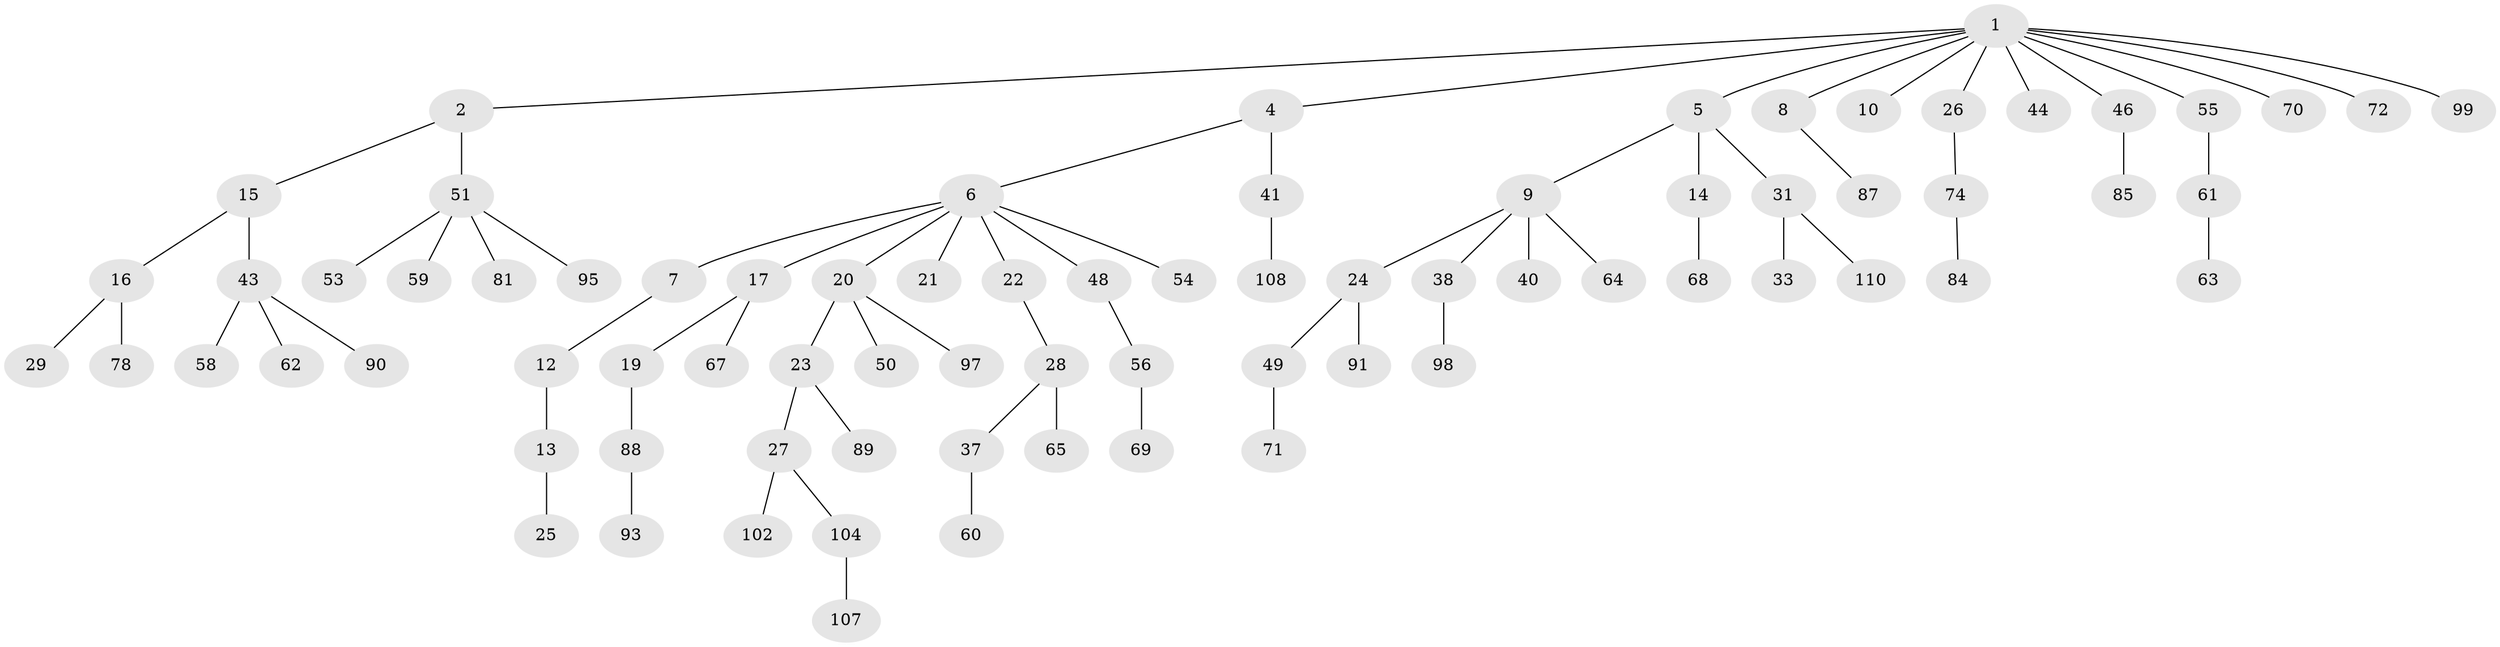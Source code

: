 // Generated by graph-tools (version 1.1) at 2025/52/02/27/25 19:52:13]
// undirected, 77 vertices, 76 edges
graph export_dot {
graph [start="1"]
  node [color=gray90,style=filled];
  1 [super="+42"];
  2 [super="+3"];
  4 [super="+35"];
  5 [super="+79"];
  6 [super="+11"];
  7 [super="+30"];
  8;
  9 [super="+18"];
  10;
  12;
  13 [super="+45"];
  14;
  15;
  16;
  17 [super="+39"];
  19 [super="+80"];
  20 [super="+82"];
  21;
  22;
  23;
  24 [super="+32"];
  25;
  26 [super="+57"];
  27 [super="+34"];
  28 [super="+36"];
  29;
  31 [super="+96"];
  33;
  37;
  38 [super="+94"];
  40 [super="+66"];
  41 [super="+86"];
  43;
  44 [super="+47"];
  46;
  48;
  49;
  50;
  51 [super="+52"];
  53;
  54;
  55;
  56;
  58 [super="+100"];
  59 [super="+101"];
  60;
  61 [super="+75"];
  62 [super="+109"];
  63 [super="+83"];
  64 [super="+103"];
  65 [super="+77"];
  67;
  68 [super="+76"];
  69 [super="+73"];
  70;
  71;
  72;
  74;
  78 [super="+92"];
  81;
  84;
  85 [super="+106"];
  87 [super="+105"];
  88;
  89;
  90;
  91;
  93;
  95;
  97;
  98;
  99;
  102;
  104;
  107;
  108;
  110;
  1 -- 2;
  1 -- 4;
  1 -- 5;
  1 -- 8;
  1 -- 10;
  1 -- 26;
  1 -- 46;
  1 -- 70;
  1 -- 99;
  1 -- 72;
  1 -- 44;
  1 -- 55;
  2 -- 15;
  2 -- 51;
  4 -- 6;
  4 -- 41;
  5 -- 9;
  5 -- 14;
  5 -- 31;
  6 -- 7;
  6 -- 17;
  6 -- 20;
  6 -- 21;
  6 -- 22;
  6 -- 48;
  6 -- 54;
  7 -- 12;
  8 -- 87;
  9 -- 24;
  9 -- 38;
  9 -- 64;
  9 -- 40;
  12 -- 13;
  13 -- 25;
  14 -- 68;
  15 -- 16;
  15 -- 43;
  16 -- 29;
  16 -- 78;
  17 -- 19;
  17 -- 67;
  19 -- 88;
  20 -- 23;
  20 -- 50;
  20 -- 97;
  22 -- 28;
  23 -- 27;
  23 -- 89;
  24 -- 49;
  24 -- 91;
  26 -- 74;
  27 -- 104;
  27 -- 102;
  28 -- 65;
  28 -- 37;
  31 -- 33;
  31 -- 110;
  37 -- 60;
  38 -- 98;
  41 -- 108;
  43 -- 58;
  43 -- 62;
  43 -- 90;
  46 -- 85;
  48 -- 56;
  49 -- 71;
  51 -- 53;
  51 -- 81;
  51 -- 59;
  51 -- 95;
  55 -- 61;
  56 -- 69;
  61 -- 63;
  74 -- 84;
  88 -- 93;
  104 -- 107;
}
